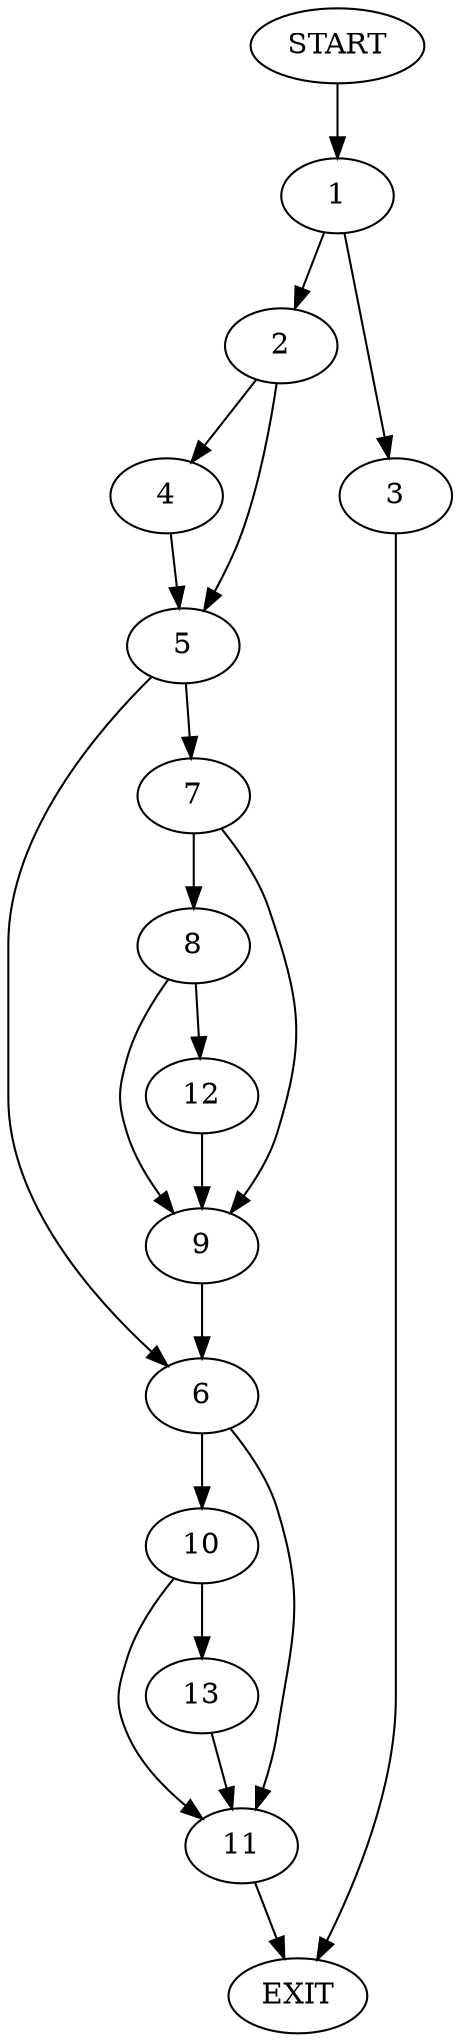 digraph {
0 [label="START"]
14 [label="EXIT"]
0 -> 1
1 -> 2
1 -> 3
3 -> 14
2 -> 4
2 -> 5
4 -> 5
5 -> 6
5 -> 7
7 -> 8
7 -> 9
6 -> 10
6 -> 11
9 -> 6
8 -> 12
8 -> 9
12 -> 9
10 -> 13
10 -> 11
11 -> 14
13 -> 11
}

